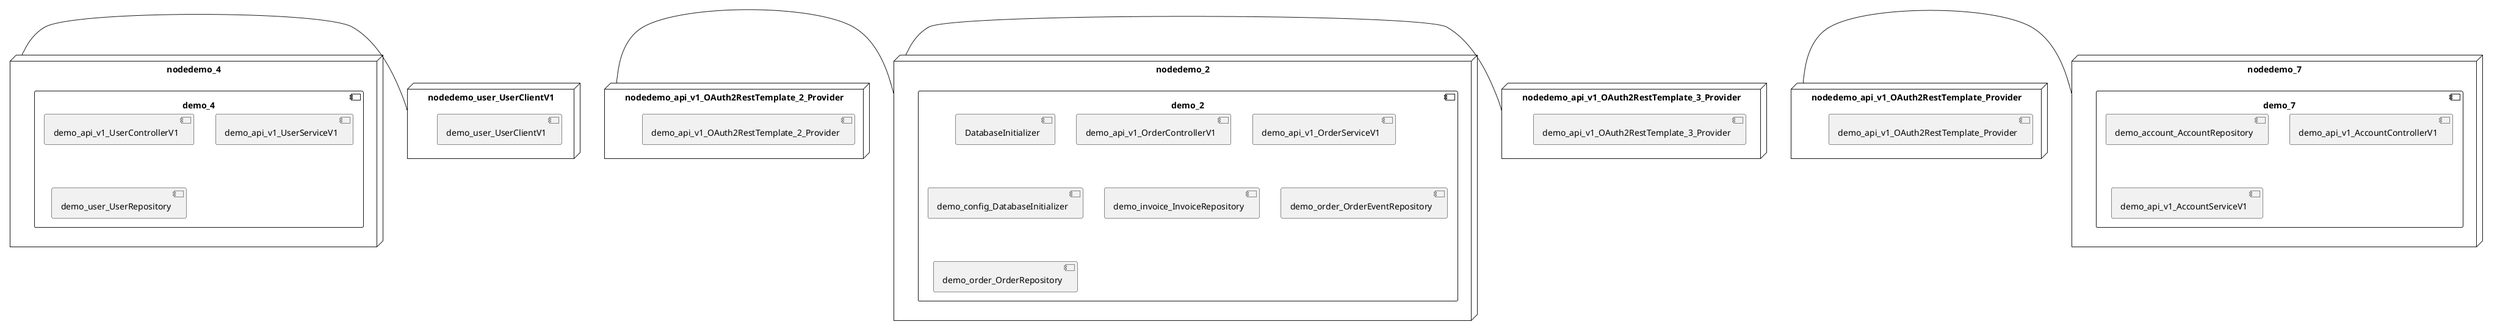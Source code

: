 @startuml
skinparam fixCircleLabelOverlapping true
skinparam componentStyle uml2
node nodedemo {
component demo {
[demo_UserController] [[kbastani-spring-cloud-event-sourcing-example.system#_ANqEJtwnEe6U8Z1B4b-Ltg]]
[demo_UserRepository] [[kbastani-spring-cloud-event-sourcing-example.system#_ANqEJtwnEe6U8Z1B4b-Ltg]]
[demo_UserService] [[kbastani-spring-cloud-event-sourcing-example.system#_ANqEJtwnEe6U8Z1B4b-Ltg]]
[demo_login_UserController] [[kbastani-spring-cloud-event-sourcing-example.system#_ANqEJtwnEe6U8Z1B4b-Ltg]]
}
}
node nodedemo_2 {
component demo_2 {
[DatabaseInitializer] [[kbastani-spring-cloud-event-sourcing-example.system#_ANqEJtwnEe6U8Z1B4b-Ltg]]
[demo_api_v1_OrderControllerV1] [[kbastani-spring-cloud-event-sourcing-example.system#_ANqEJtwnEe6U8Z1B4b-Ltg]]
[demo_api_v1_OrderServiceV1] [[kbastani-spring-cloud-event-sourcing-example.system#_ANqEJtwnEe6U8Z1B4b-Ltg]]
[demo_config_DatabaseInitializer] [[kbastani-spring-cloud-event-sourcing-example.system#_ANqEJtwnEe6U8Z1B4b-Ltg]]
[demo_invoice_InvoiceRepository] [[kbastani-spring-cloud-event-sourcing-example.system#_ANqEJtwnEe6U8Z1B4b-Ltg]]
[demo_order_OrderEventRepository] [[kbastani-spring-cloud-event-sourcing-example.system#_ANqEJtwnEe6U8Z1B4b-Ltg]]
[demo_order_OrderRepository] [[kbastani-spring-cloud-event-sourcing-example.system#_ANqEJtwnEe6U8Z1B4b-Ltg]]
}
}
node nodedemo_3 {
component demo_3 {
}
}
node nodedemo_4 {
component demo_4 {
[demo_api_v1_UserControllerV1] [[kbastani-spring-cloud-event-sourcing-example.system#_ANqEJtwnEe6U8Z1B4b-Ltg]]
[demo_api_v1_UserServiceV1] [[kbastani-spring-cloud-event-sourcing-example.system#_ANqEJtwnEe6U8Z1B4b-Ltg]]
[demo_user_UserRepository] [[kbastani-spring-cloud-event-sourcing-example.system#_ANqEJtwnEe6U8Z1B4b-Ltg]]
}
}
node nodedemo_5 {
component demo_5 {
[demo_api_v1_CatalogControllerV1] [[kbastani-spring-cloud-event-sourcing-example.system#_ANqEJtwnEe6U8Z1B4b-Ltg]]
[demo_api_v1_CatalogServiceV1] [[kbastani-spring-cloud-event-sourcing-example.system#_ANqEJtwnEe6U8Z1B4b-Ltg]]
[demo_catalog_CatalogInfoRepository] [[kbastani-spring-cloud-event-sourcing-example.system#_ANqEJtwnEe6U8Z1B4b-Ltg]]
}
}
node nodedemo_6 {
component demo_6 {
[demo_api_v1_ShoppingCartControllerV1] [[kbastani-spring-cloud-event-sourcing-example.system#_ANqEJtwnEe6U8Z1B4b-Ltg]]
[demo_api_v1_ShoppingCartServiceV1] [[kbastani-spring-cloud-event-sourcing-example.system#_ANqEJtwnEe6U8Z1B4b-Ltg]]
[demo_cart_CartEventRepository] [[kbastani-spring-cloud-event-sourcing-example.system#_ANqEJtwnEe6U8Z1B4b-Ltg]]
}
}
node nodedemo_7 {
component demo_7 {
[demo_account_AccountRepository] [[kbastani-spring-cloud-event-sourcing-example.system#_ANqEJtwnEe6U8Z1B4b-Ltg]]
[demo_api_v1_AccountControllerV1] [[kbastani-spring-cloud-event-sourcing-example.system#_ANqEJtwnEe6U8Z1B4b-Ltg]]
[demo_api_v1_AccountServiceV1] [[kbastani-spring-cloud-event-sourcing-example.system#_ANqEJtwnEe6U8Z1B4b-Ltg]]
}
}
node nodedemo_v1 {
component demo_v1 {
[demo_v1_InventoryControllerV1] [[kbastani-spring-cloud-event-sourcing-example.system#_ANqEJtwnEe6U8Z1B4b-Ltg]]
[demo_v1_InventoryServiceV1] [[kbastani-spring-cloud-event-sourcing-example.system#_ANqEJtwnEe6U8Z1B4b-Ltg]]
}
}
node nodedemo_api_v1_OAuth2RestTemplate_2_Provider {
[demo_api_v1_OAuth2RestTemplate_2_Provider] [[kbastani-spring-cloud-event-sourcing-example.system#_ANqEJtwnEe6U8Z1B4b-Ltg]]
}
node nodedemo_api_v1_OAuth2RestTemplate_3_Provider {
[demo_api_v1_OAuth2RestTemplate_3_Provider] [[kbastani-spring-cloud-event-sourcing-example.system#_ANqEJtwnEe6U8Z1B4b-Ltg]]
}
node nodedemo_api_v1_OAuth2RestTemplate_Provider {
[demo_api_v1_OAuth2RestTemplate_Provider] [[kbastani-spring-cloud-event-sourcing-example.system#_ANqEJtwnEe6U8Z1B4b-Ltg]]
}
node nodedemo_api_v1_RestTemplate_2_Provider {
[demo_api_v1_RestTemplate_2_Provider] [[kbastani-spring-cloud-event-sourcing-example.system#_ANqEJtwnEe6U8Z1B4b-Ltg]]
}
node nodedemo_api_v1_RestTemplate_Provider {
[demo_api_v1_RestTemplate_Provider] [[kbastani-spring-cloud-event-sourcing-example.system#_ANqEJtwnEe6U8Z1B4b-Ltg]]
}
node nodedemo_inventory_InventoryRepository_Provider {
[demo_inventory_InventoryRepository_Provider] [[kbastani-spring-cloud-event-sourcing-example.system#_ANqEJtwnEe6U8Z1B4b-Ltg]]
}
node nodedemo_login_AuthenticationManager_Provider {
[demo_login_AuthenticationManager_Provider] [[kbastani-spring-cloud-event-sourcing-example.system#_ANqEJtwnEe6U8Z1B4b-Ltg]]
}
node nodedemo_login_ClientDetailsService_Provider {
[demo_login_ClientDetailsService_Provider] [[kbastani-spring-cloud-event-sourcing-example.system#_ANqEJtwnEe6U8Z1B4b-Ltg]]
}
node nodedemo_login_HttpSessionSecurityContextRepository_Provider {
[demo_login_HttpSessionSecurityContextRepository_Provider] [[kbastani-spring-cloud-event-sourcing-example.system#_ANqEJtwnEe6U8Z1B4b-Ltg]]
}
node nodedemo_login_LoginController {
[demo_login_LoginController] [[kbastani-spring-cloud-event-sourcing-example.system#_ANqEJtwnEe6U8Z1B4b-Ltg]]
}
node nodedemo_product_ProductRepository_Provider {
[demo_product_ProductRepository_Provider] [[kbastani-spring-cloud-event-sourcing-example.system#_ANqEJtwnEe6U8Z1B4b-Ltg]]
}
node nodedemo_user_UserClientV1 {
[demo_user_UserClientV1] [[kbastani-spring-cloud-event-sourcing-example.system#_ANqEJtwnEe6U8Z1B4b-Ltg]]
}
node nodedemo_v1_Session_Provider {
[demo_v1_Session_Provider] [[kbastani-spring-cloud-event-sourcing-example.system#_ANqEJtwnEe6U8Z1B4b-Ltg]]
}
[nodedemo_4] - [nodedemo_user_UserClientV1]
[nodedemo_api_v1_OAuth2RestTemplate_2_Provider] - [nodedemo_2]
[nodedemo_api_v1_OAuth2RestTemplate_3_Provider] - [nodedemo_2]
[nodedemo_api_v1_OAuth2RestTemplate_Provider] - [nodedemo_7]
[nodedemo_api_v1_RestTemplate_2_Provider] - [nodedemo_5]
[nodedemo_api_v1_RestTemplate_Provider] - [nodedemo_5]
[nodedemo_inventory_InventoryRepository_Provider] - [nodedemo_v1]
[nodedemo_login_AuthenticationManager_Provider] - [nodedemo_login_LoginController]
[nodedemo_login_ClientDetailsService_Provider] - [nodedemo_login_LoginController]
[nodedemo_login_HttpSessionSecurityContextRepository_Provider] - [nodedemo_login_LoginController]
[nodedemo_product_ProductRepository_Provider] - [nodedemo_v1]
[nodedemo_v1_Session_Provider] - [nodedemo_v1]

@enduml
